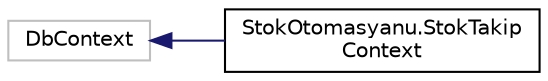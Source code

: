 digraph "Graphical Class Hierarchy"
{
  edge [fontname="Helvetica",fontsize="10",labelfontname="Helvetica",labelfontsize="10"];
  node [fontname="Helvetica",fontsize="10",shape=record];
  rankdir="LR";
  Node12 [label="DbContext",height=0.2,width=0.4,color="grey75", fillcolor="white", style="filled"];
  Node12 -> Node0 [dir="back",color="midnightblue",fontsize="10",style="solid",fontname="Helvetica"];
  Node0 [label="StokOtomasyanu.StokTakip\lContext",height=0.2,width=0.4,color="black", fillcolor="white", style="filled",URL="$class_stok_otomasyanu_1_1_stok_takip_context.html"];
}
